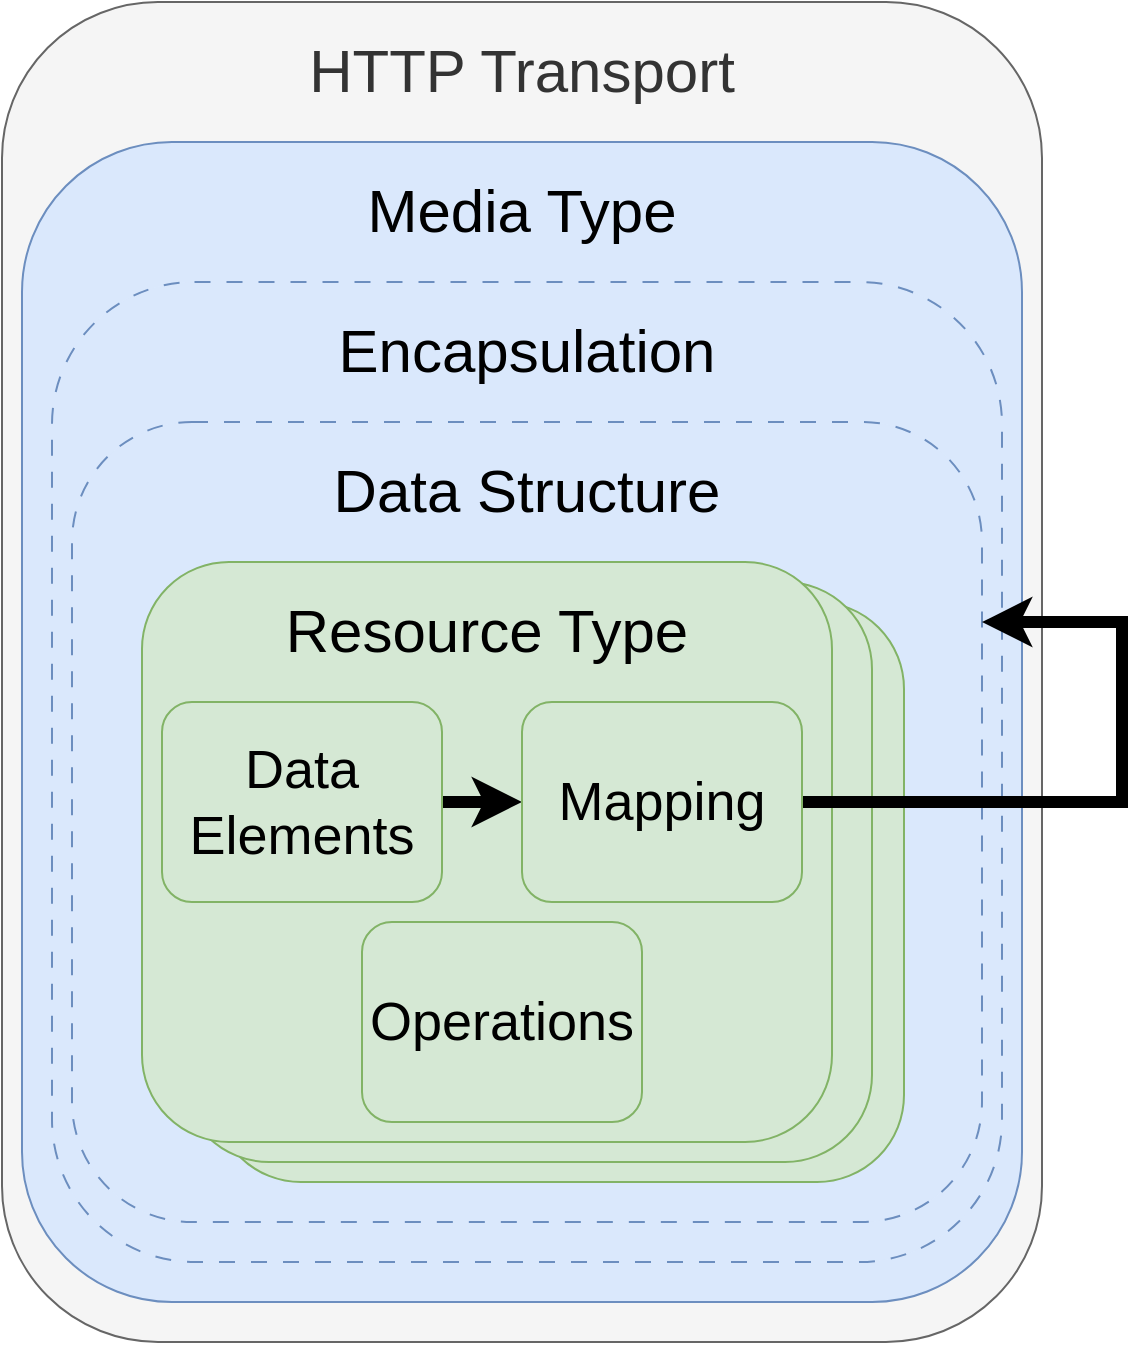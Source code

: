 <mxfile version="26.0.10">
  <diagram id="TTPwnZrUPGOXwcpMM5Dz" name="Seite-1">
    <mxGraphModel dx="518" dy="917" grid="1" gridSize="10" guides="1" tooltips="1" connect="1" arrows="1" fold="1" page="1" pageScale="1" pageWidth="850" pageHeight="1100" math="0" shadow="0">
      <root>
        <mxCell id="0" />
        <mxCell id="1" parent="0" />
        <mxCell id="kWjeFzFSbygRlTobk0rg-30" value="HTTP Transport" style="rounded=1;whiteSpace=wrap;html=1;align=center;verticalAlign=top;fontSize=30;spacingTop=10;fillColor=#f5f5f5;fontColor=#333333;strokeColor=#666666;" vertex="1" parent="1">
          <mxGeometry x="980" y="90" width="520" height="670" as="geometry" />
        </mxCell>
        <mxCell id="kWjeFzFSbygRlTobk0rg-31" value="Media Type" style="rounded=1;whiteSpace=wrap;html=1;align=center;verticalAlign=top;fontSize=30;spacingTop=10;fillColor=#dae8fc;strokeColor=#6c8ebf;" vertex="1" parent="1">
          <mxGeometry x="990" y="160" width="500" height="580" as="geometry" />
        </mxCell>
        <mxCell id="kWjeFzFSbygRlTobk0rg-32" value="Encapsulation" style="rounded=1;whiteSpace=wrap;html=1;align=center;verticalAlign=top;fontSize=30;spacingTop=10;fillColor=#dae8fc;strokeColor=#6c8ebf;dashed=1;dashPattern=8 8;" vertex="1" parent="1">
          <mxGeometry x="1005" y="230" width="475" height="490" as="geometry" />
        </mxCell>
        <mxCell id="kWjeFzFSbygRlTobk0rg-33" value="Data Structure" style="rounded=1;whiteSpace=wrap;html=1;align=center;verticalAlign=top;fontSize=30;spacingTop=10;fillColor=#dae8fc;strokeColor=#6c8ebf;dashed=1;dashPattern=8 8;" vertex="1" parent="1">
          <mxGeometry x="1015" y="300" width="455" height="400" as="geometry" />
        </mxCell>
        <mxCell id="kWjeFzFSbygRlTobk0rg-35" value="Resource Type" style="rounded=1;whiteSpace=wrap;html=1;align=center;verticalAlign=top;fontSize=30;spacingTop=10;fillColor=#d5e8d4;strokeColor=#82b366;" vertex="1" parent="1">
          <mxGeometry x="1086" y="390" width="345" height="290" as="geometry" />
        </mxCell>
        <mxCell id="kWjeFzFSbygRlTobk0rg-34" value="Resource Type" style="rounded=1;whiteSpace=wrap;html=1;align=center;verticalAlign=top;fontSize=30;spacingTop=10;fillColor=#d5e8d4;strokeColor=#82b366;" vertex="1" parent="1">
          <mxGeometry x="1070" y="380" width="345" height="290" as="geometry" />
        </mxCell>
        <mxCell id="kWjeFzFSbygRlTobk0rg-36" value="Resource Type" style="rounded=1;whiteSpace=wrap;html=1;align=center;verticalAlign=top;fontSize=30;spacingTop=10;fillColor=#d5e8d4;strokeColor=#82b366;" vertex="1" parent="1">
          <mxGeometry x="1050" y="370" width="345" height="290" as="geometry" />
        </mxCell>
        <mxCell id="kWjeFzFSbygRlTobk0rg-46" style="edgeStyle=orthogonalEdgeStyle;rounded=0;orthogonalLoop=1;jettySize=auto;html=1;exitX=1;exitY=0.5;exitDx=0;exitDy=0;entryX=0;entryY=0.5;entryDx=0;entryDy=0;strokeColor=default;strokeWidth=6;align=center;verticalAlign=middle;fontFamily=Helvetica;fontSize=11;fontColor=default;labelBackgroundColor=default;endArrow=classic;" edge="1" parent="1" source="kWjeFzFSbygRlTobk0rg-37" target="kWjeFzFSbygRlTobk0rg-38">
          <mxGeometry relative="1" as="geometry" />
        </mxCell>
        <mxCell id="kWjeFzFSbygRlTobk0rg-37" value="Data Elements" style="rounded=1;whiteSpace=wrap;html=1;fontSize=27;fillColor=#d5e8d4;strokeColor=#82b366;" vertex="1" parent="1">
          <mxGeometry x="1060" y="440" width="140" height="100" as="geometry" />
        </mxCell>
        <mxCell id="kWjeFzFSbygRlTobk0rg-43" style="edgeStyle=orthogonalEdgeStyle;rounded=0;orthogonalLoop=1;jettySize=auto;html=1;exitX=1;exitY=0.5;exitDx=0;exitDy=0;entryX=1;entryY=0.25;entryDx=0;entryDy=0;strokeWidth=6;" edge="1" parent="1" source="kWjeFzFSbygRlTobk0rg-38" target="kWjeFzFSbygRlTobk0rg-33">
          <mxGeometry relative="1" as="geometry">
            <Array as="points">
              <mxPoint x="1540" y="490" />
              <mxPoint x="1540" y="400" />
            </Array>
          </mxGeometry>
        </mxCell>
        <mxCell id="kWjeFzFSbygRlTobk0rg-38" value="Mapping" style="rounded=1;whiteSpace=wrap;html=1;fontSize=27;fillColor=#d5e8d4;strokeColor=#82b366;" vertex="1" parent="1">
          <mxGeometry x="1240" y="440" width="140" height="100" as="geometry" />
        </mxCell>
        <mxCell id="kWjeFzFSbygRlTobk0rg-48" value="Operations" style="rounded=1;whiteSpace=wrap;html=1;fontSize=27;fillColor=#d5e8d4;strokeColor=#82b366;" vertex="1" parent="1">
          <mxGeometry x="1160" y="550" width="140" height="100" as="geometry" />
        </mxCell>
      </root>
    </mxGraphModel>
  </diagram>
</mxfile>
